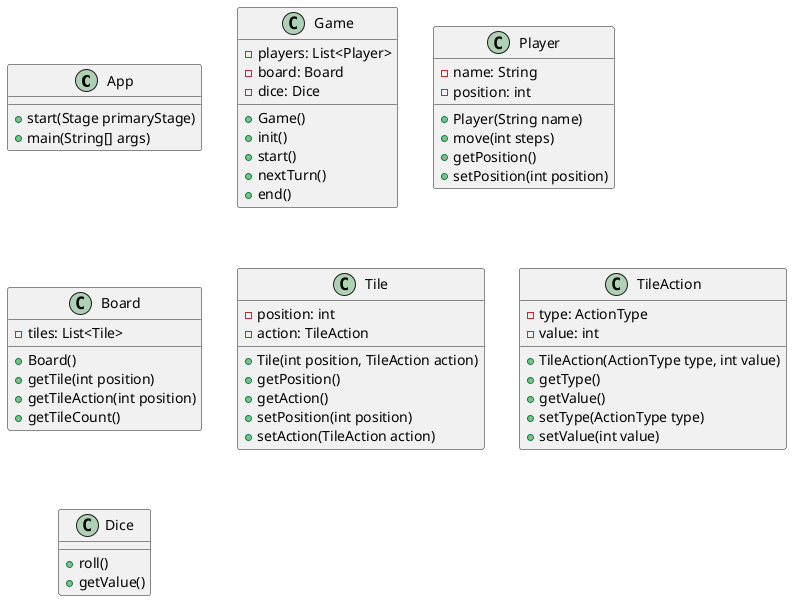 @startuml
class App {
    +start(Stage primaryStage)
    +main(String[] args)
}

class Game {
    -players: List<Player>
    -board: Board
    -dice: Dice
    +Game()
    +init()
    +start()
    +nextTurn()
    +end()
}

class Player {
    -name: String
    -position: int
    +Player(String name)
    +move(int steps)
    +getPosition()
    +setPosition(int position)
}

class Board {
    -tiles: List<Tile>
    +Board()
    +getTile(int position)
    +getTileAction(int position)
    +getTileCount()
}

class Tile {
    -position: int
    -action: TileAction
    +Tile(int position, TileAction action)
    +getPosition()
    +getAction()
    +setPosition(int position)
    +setAction(TileAction action)
}

class TileAction {
    -type: ActionType
    -value: int
    +TileAction(ActionType type, int value)
    +getType()
    +getValue()
    +setType(ActionType type)
    +setValue(int value)
}

class Dice {
    +roll()
    +getValue()
}

@enduml
